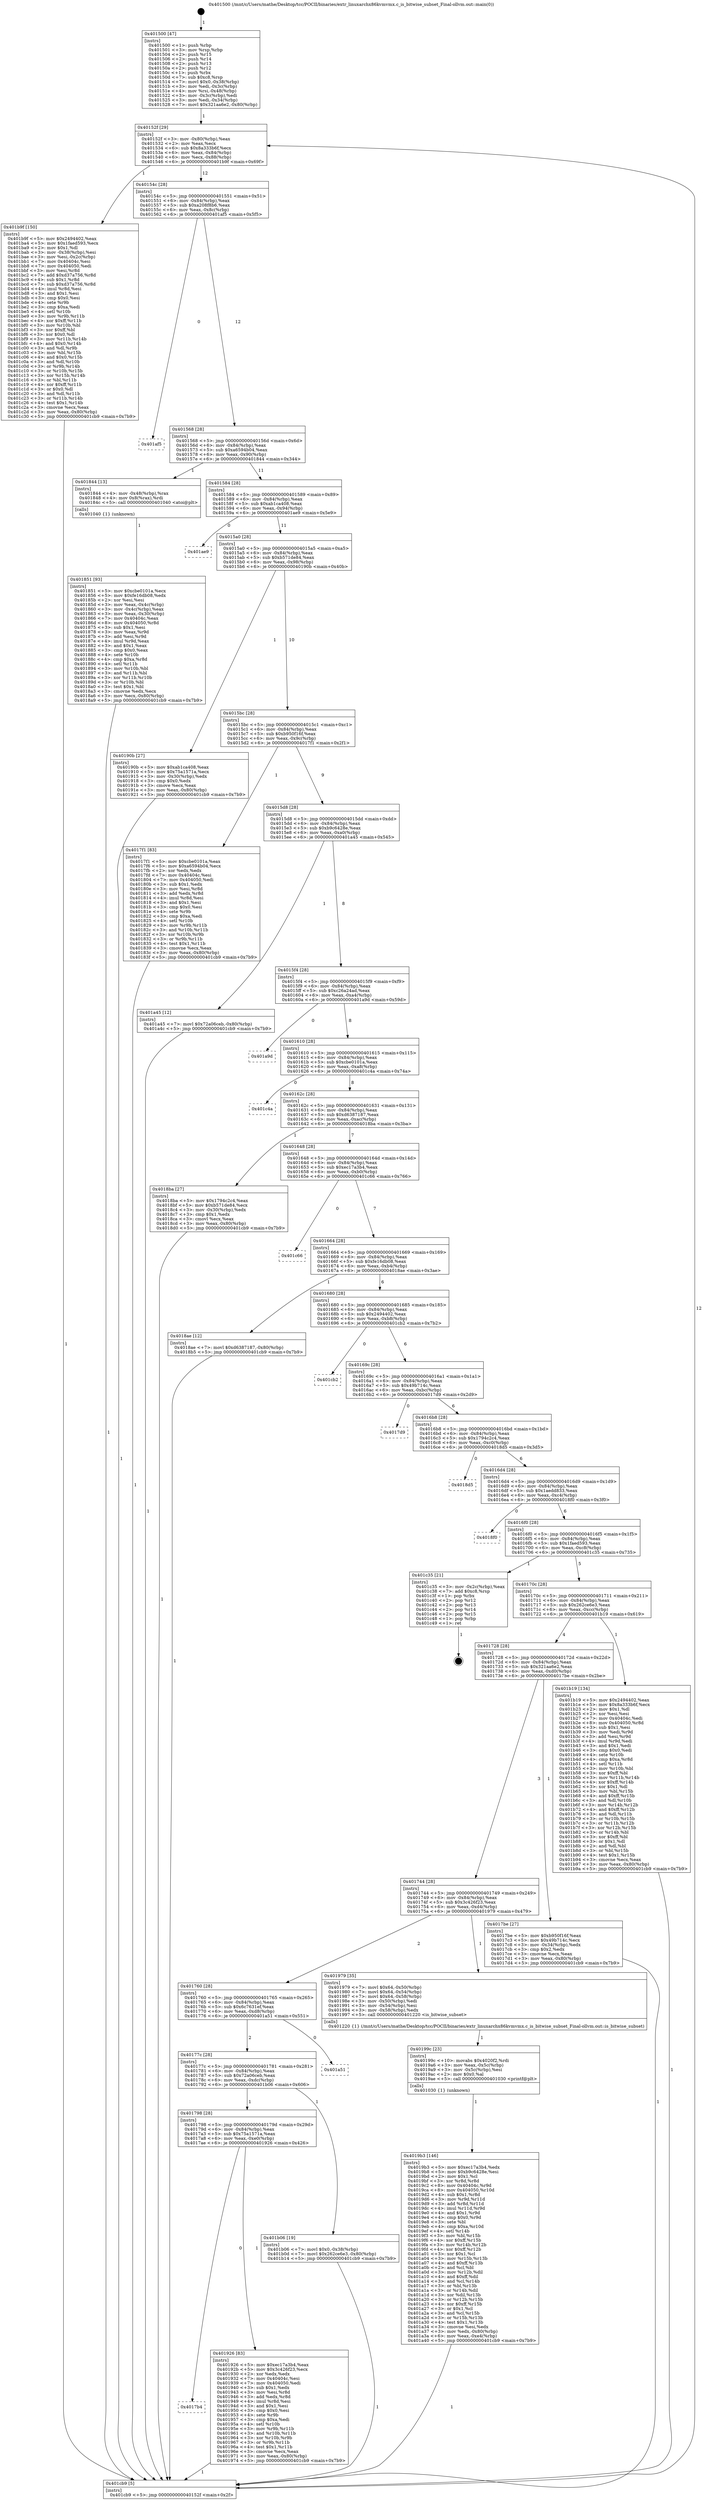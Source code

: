 digraph "0x401500" {
  label = "0x401500 (/mnt/c/Users/mathe/Desktop/tcc/POCII/binaries/extr_linuxarchx86kvmvmx.c_is_bitwise_subset_Final-ollvm.out::main(0))"
  labelloc = "t"
  node[shape=record]

  Entry [label="",width=0.3,height=0.3,shape=circle,fillcolor=black,style=filled]
  "0x40152f" [label="{
     0x40152f [29]\l
     | [instrs]\l
     &nbsp;&nbsp;0x40152f \<+3\>: mov -0x80(%rbp),%eax\l
     &nbsp;&nbsp;0x401532 \<+2\>: mov %eax,%ecx\l
     &nbsp;&nbsp;0x401534 \<+6\>: sub $0x8a333b6f,%ecx\l
     &nbsp;&nbsp;0x40153a \<+6\>: mov %eax,-0x84(%rbp)\l
     &nbsp;&nbsp;0x401540 \<+6\>: mov %ecx,-0x88(%rbp)\l
     &nbsp;&nbsp;0x401546 \<+6\>: je 0000000000401b9f \<main+0x69f\>\l
  }"]
  "0x401b9f" [label="{
     0x401b9f [150]\l
     | [instrs]\l
     &nbsp;&nbsp;0x401b9f \<+5\>: mov $0x2494402,%eax\l
     &nbsp;&nbsp;0x401ba4 \<+5\>: mov $0x1faed593,%ecx\l
     &nbsp;&nbsp;0x401ba9 \<+2\>: mov $0x1,%dl\l
     &nbsp;&nbsp;0x401bab \<+3\>: mov -0x38(%rbp),%esi\l
     &nbsp;&nbsp;0x401bae \<+3\>: mov %esi,-0x2c(%rbp)\l
     &nbsp;&nbsp;0x401bb1 \<+7\>: mov 0x40404c,%esi\l
     &nbsp;&nbsp;0x401bb8 \<+7\>: mov 0x404050,%edi\l
     &nbsp;&nbsp;0x401bbf \<+3\>: mov %esi,%r8d\l
     &nbsp;&nbsp;0x401bc2 \<+7\>: add $0xd37a756,%r8d\l
     &nbsp;&nbsp;0x401bc9 \<+4\>: sub $0x1,%r8d\l
     &nbsp;&nbsp;0x401bcd \<+7\>: sub $0xd37a756,%r8d\l
     &nbsp;&nbsp;0x401bd4 \<+4\>: imul %r8d,%esi\l
     &nbsp;&nbsp;0x401bd8 \<+3\>: and $0x1,%esi\l
     &nbsp;&nbsp;0x401bdb \<+3\>: cmp $0x0,%esi\l
     &nbsp;&nbsp;0x401bde \<+4\>: sete %r9b\l
     &nbsp;&nbsp;0x401be2 \<+3\>: cmp $0xa,%edi\l
     &nbsp;&nbsp;0x401be5 \<+4\>: setl %r10b\l
     &nbsp;&nbsp;0x401be9 \<+3\>: mov %r9b,%r11b\l
     &nbsp;&nbsp;0x401bec \<+4\>: xor $0xff,%r11b\l
     &nbsp;&nbsp;0x401bf0 \<+3\>: mov %r10b,%bl\l
     &nbsp;&nbsp;0x401bf3 \<+3\>: xor $0xff,%bl\l
     &nbsp;&nbsp;0x401bf6 \<+3\>: xor $0x0,%dl\l
     &nbsp;&nbsp;0x401bf9 \<+3\>: mov %r11b,%r14b\l
     &nbsp;&nbsp;0x401bfc \<+4\>: and $0x0,%r14b\l
     &nbsp;&nbsp;0x401c00 \<+3\>: and %dl,%r9b\l
     &nbsp;&nbsp;0x401c03 \<+3\>: mov %bl,%r15b\l
     &nbsp;&nbsp;0x401c06 \<+4\>: and $0x0,%r15b\l
     &nbsp;&nbsp;0x401c0a \<+3\>: and %dl,%r10b\l
     &nbsp;&nbsp;0x401c0d \<+3\>: or %r9b,%r14b\l
     &nbsp;&nbsp;0x401c10 \<+3\>: or %r10b,%r15b\l
     &nbsp;&nbsp;0x401c13 \<+3\>: xor %r15b,%r14b\l
     &nbsp;&nbsp;0x401c16 \<+3\>: or %bl,%r11b\l
     &nbsp;&nbsp;0x401c19 \<+4\>: xor $0xff,%r11b\l
     &nbsp;&nbsp;0x401c1d \<+3\>: or $0x0,%dl\l
     &nbsp;&nbsp;0x401c20 \<+3\>: and %dl,%r11b\l
     &nbsp;&nbsp;0x401c23 \<+3\>: or %r11b,%r14b\l
     &nbsp;&nbsp;0x401c26 \<+4\>: test $0x1,%r14b\l
     &nbsp;&nbsp;0x401c2a \<+3\>: cmovne %ecx,%eax\l
     &nbsp;&nbsp;0x401c2d \<+3\>: mov %eax,-0x80(%rbp)\l
     &nbsp;&nbsp;0x401c30 \<+5\>: jmp 0000000000401cb9 \<main+0x7b9\>\l
  }"]
  "0x40154c" [label="{
     0x40154c [28]\l
     | [instrs]\l
     &nbsp;&nbsp;0x40154c \<+5\>: jmp 0000000000401551 \<main+0x51\>\l
     &nbsp;&nbsp;0x401551 \<+6\>: mov -0x84(%rbp),%eax\l
     &nbsp;&nbsp;0x401557 \<+5\>: sub $0xa208f8b6,%eax\l
     &nbsp;&nbsp;0x40155c \<+6\>: mov %eax,-0x8c(%rbp)\l
     &nbsp;&nbsp;0x401562 \<+6\>: je 0000000000401af5 \<main+0x5f5\>\l
  }"]
  Exit [label="",width=0.3,height=0.3,shape=circle,fillcolor=black,style=filled,peripheries=2]
  "0x401af5" [label="{
     0x401af5\l
  }", style=dashed]
  "0x401568" [label="{
     0x401568 [28]\l
     | [instrs]\l
     &nbsp;&nbsp;0x401568 \<+5\>: jmp 000000000040156d \<main+0x6d\>\l
     &nbsp;&nbsp;0x40156d \<+6\>: mov -0x84(%rbp),%eax\l
     &nbsp;&nbsp;0x401573 \<+5\>: sub $0xa6594b04,%eax\l
     &nbsp;&nbsp;0x401578 \<+6\>: mov %eax,-0x90(%rbp)\l
     &nbsp;&nbsp;0x40157e \<+6\>: je 0000000000401844 \<main+0x344\>\l
  }"]
  "0x4019b3" [label="{
     0x4019b3 [146]\l
     | [instrs]\l
     &nbsp;&nbsp;0x4019b3 \<+5\>: mov $0xec17a3b4,%edx\l
     &nbsp;&nbsp;0x4019b8 \<+5\>: mov $0xb9c6428e,%esi\l
     &nbsp;&nbsp;0x4019bd \<+2\>: mov $0x1,%cl\l
     &nbsp;&nbsp;0x4019bf \<+3\>: xor %r8d,%r8d\l
     &nbsp;&nbsp;0x4019c2 \<+8\>: mov 0x40404c,%r9d\l
     &nbsp;&nbsp;0x4019ca \<+8\>: mov 0x404050,%r10d\l
     &nbsp;&nbsp;0x4019d2 \<+4\>: sub $0x1,%r8d\l
     &nbsp;&nbsp;0x4019d6 \<+3\>: mov %r9d,%r11d\l
     &nbsp;&nbsp;0x4019d9 \<+3\>: add %r8d,%r11d\l
     &nbsp;&nbsp;0x4019dc \<+4\>: imul %r11d,%r9d\l
     &nbsp;&nbsp;0x4019e0 \<+4\>: and $0x1,%r9d\l
     &nbsp;&nbsp;0x4019e4 \<+4\>: cmp $0x0,%r9d\l
     &nbsp;&nbsp;0x4019e8 \<+3\>: sete %bl\l
     &nbsp;&nbsp;0x4019eb \<+4\>: cmp $0xa,%r10d\l
     &nbsp;&nbsp;0x4019ef \<+4\>: setl %r14b\l
     &nbsp;&nbsp;0x4019f3 \<+3\>: mov %bl,%r15b\l
     &nbsp;&nbsp;0x4019f6 \<+4\>: xor $0xff,%r15b\l
     &nbsp;&nbsp;0x4019fa \<+3\>: mov %r14b,%r12b\l
     &nbsp;&nbsp;0x4019fd \<+4\>: xor $0xff,%r12b\l
     &nbsp;&nbsp;0x401a01 \<+3\>: xor $0x1,%cl\l
     &nbsp;&nbsp;0x401a04 \<+3\>: mov %r15b,%r13b\l
     &nbsp;&nbsp;0x401a07 \<+4\>: and $0xff,%r13b\l
     &nbsp;&nbsp;0x401a0b \<+2\>: and %cl,%bl\l
     &nbsp;&nbsp;0x401a0d \<+3\>: mov %r12b,%dil\l
     &nbsp;&nbsp;0x401a10 \<+4\>: and $0xff,%dil\l
     &nbsp;&nbsp;0x401a14 \<+3\>: and %cl,%r14b\l
     &nbsp;&nbsp;0x401a17 \<+3\>: or %bl,%r13b\l
     &nbsp;&nbsp;0x401a1a \<+3\>: or %r14b,%dil\l
     &nbsp;&nbsp;0x401a1d \<+3\>: xor %dil,%r13b\l
     &nbsp;&nbsp;0x401a20 \<+3\>: or %r12b,%r15b\l
     &nbsp;&nbsp;0x401a23 \<+4\>: xor $0xff,%r15b\l
     &nbsp;&nbsp;0x401a27 \<+3\>: or $0x1,%cl\l
     &nbsp;&nbsp;0x401a2a \<+3\>: and %cl,%r15b\l
     &nbsp;&nbsp;0x401a2d \<+3\>: or %r15b,%r13b\l
     &nbsp;&nbsp;0x401a30 \<+4\>: test $0x1,%r13b\l
     &nbsp;&nbsp;0x401a34 \<+3\>: cmovne %esi,%edx\l
     &nbsp;&nbsp;0x401a37 \<+3\>: mov %edx,-0x80(%rbp)\l
     &nbsp;&nbsp;0x401a3a \<+6\>: mov %eax,-0xe4(%rbp)\l
     &nbsp;&nbsp;0x401a40 \<+5\>: jmp 0000000000401cb9 \<main+0x7b9\>\l
  }"]
  "0x401844" [label="{
     0x401844 [13]\l
     | [instrs]\l
     &nbsp;&nbsp;0x401844 \<+4\>: mov -0x48(%rbp),%rax\l
     &nbsp;&nbsp;0x401848 \<+4\>: mov 0x8(%rax),%rdi\l
     &nbsp;&nbsp;0x40184c \<+5\>: call 0000000000401040 \<atoi@plt\>\l
     | [calls]\l
     &nbsp;&nbsp;0x401040 \{1\} (unknown)\l
  }"]
  "0x401584" [label="{
     0x401584 [28]\l
     | [instrs]\l
     &nbsp;&nbsp;0x401584 \<+5\>: jmp 0000000000401589 \<main+0x89\>\l
     &nbsp;&nbsp;0x401589 \<+6\>: mov -0x84(%rbp),%eax\l
     &nbsp;&nbsp;0x40158f \<+5\>: sub $0xab1ca408,%eax\l
     &nbsp;&nbsp;0x401594 \<+6\>: mov %eax,-0x94(%rbp)\l
     &nbsp;&nbsp;0x40159a \<+6\>: je 0000000000401ae9 \<main+0x5e9\>\l
  }"]
  "0x40199c" [label="{
     0x40199c [23]\l
     | [instrs]\l
     &nbsp;&nbsp;0x40199c \<+10\>: movabs $0x4020f2,%rdi\l
     &nbsp;&nbsp;0x4019a6 \<+3\>: mov %eax,-0x5c(%rbp)\l
     &nbsp;&nbsp;0x4019a9 \<+3\>: mov -0x5c(%rbp),%esi\l
     &nbsp;&nbsp;0x4019ac \<+2\>: mov $0x0,%al\l
     &nbsp;&nbsp;0x4019ae \<+5\>: call 0000000000401030 \<printf@plt\>\l
     | [calls]\l
     &nbsp;&nbsp;0x401030 \{1\} (unknown)\l
  }"]
  "0x401ae9" [label="{
     0x401ae9\l
  }", style=dashed]
  "0x4015a0" [label="{
     0x4015a0 [28]\l
     | [instrs]\l
     &nbsp;&nbsp;0x4015a0 \<+5\>: jmp 00000000004015a5 \<main+0xa5\>\l
     &nbsp;&nbsp;0x4015a5 \<+6\>: mov -0x84(%rbp),%eax\l
     &nbsp;&nbsp;0x4015ab \<+5\>: sub $0xb571de84,%eax\l
     &nbsp;&nbsp;0x4015b0 \<+6\>: mov %eax,-0x98(%rbp)\l
     &nbsp;&nbsp;0x4015b6 \<+6\>: je 000000000040190b \<main+0x40b\>\l
  }"]
  "0x4017b4" [label="{
     0x4017b4\l
  }", style=dashed]
  "0x40190b" [label="{
     0x40190b [27]\l
     | [instrs]\l
     &nbsp;&nbsp;0x40190b \<+5\>: mov $0xab1ca408,%eax\l
     &nbsp;&nbsp;0x401910 \<+5\>: mov $0x75a1571a,%ecx\l
     &nbsp;&nbsp;0x401915 \<+3\>: mov -0x30(%rbp),%edx\l
     &nbsp;&nbsp;0x401918 \<+3\>: cmp $0x0,%edx\l
     &nbsp;&nbsp;0x40191b \<+3\>: cmove %ecx,%eax\l
     &nbsp;&nbsp;0x40191e \<+3\>: mov %eax,-0x80(%rbp)\l
     &nbsp;&nbsp;0x401921 \<+5\>: jmp 0000000000401cb9 \<main+0x7b9\>\l
  }"]
  "0x4015bc" [label="{
     0x4015bc [28]\l
     | [instrs]\l
     &nbsp;&nbsp;0x4015bc \<+5\>: jmp 00000000004015c1 \<main+0xc1\>\l
     &nbsp;&nbsp;0x4015c1 \<+6\>: mov -0x84(%rbp),%eax\l
     &nbsp;&nbsp;0x4015c7 \<+5\>: sub $0xb950f16f,%eax\l
     &nbsp;&nbsp;0x4015cc \<+6\>: mov %eax,-0x9c(%rbp)\l
     &nbsp;&nbsp;0x4015d2 \<+6\>: je 00000000004017f1 \<main+0x2f1\>\l
  }"]
  "0x401926" [label="{
     0x401926 [83]\l
     | [instrs]\l
     &nbsp;&nbsp;0x401926 \<+5\>: mov $0xec17a3b4,%eax\l
     &nbsp;&nbsp;0x40192b \<+5\>: mov $0x3c426f23,%ecx\l
     &nbsp;&nbsp;0x401930 \<+2\>: xor %edx,%edx\l
     &nbsp;&nbsp;0x401932 \<+7\>: mov 0x40404c,%esi\l
     &nbsp;&nbsp;0x401939 \<+7\>: mov 0x404050,%edi\l
     &nbsp;&nbsp;0x401940 \<+3\>: sub $0x1,%edx\l
     &nbsp;&nbsp;0x401943 \<+3\>: mov %esi,%r8d\l
     &nbsp;&nbsp;0x401946 \<+3\>: add %edx,%r8d\l
     &nbsp;&nbsp;0x401949 \<+4\>: imul %r8d,%esi\l
     &nbsp;&nbsp;0x40194d \<+3\>: and $0x1,%esi\l
     &nbsp;&nbsp;0x401950 \<+3\>: cmp $0x0,%esi\l
     &nbsp;&nbsp;0x401953 \<+4\>: sete %r9b\l
     &nbsp;&nbsp;0x401957 \<+3\>: cmp $0xa,%edi\l
     &nbsp;&nbsp;0x40195a \<+4\>: setl %r10b\l
     &nbsp;&nbsp;0x40195e \<+3\>: mov %r9b,%r11b\l
     &nbsp;&nbsp;0x401961 \<+3\>: and %r10b,%r11b\l
     &nbsp;&nbsp;0x401964 \<+3\>: xor %r10b,%r9b\l
     &nbsp;&nbsp;0x401967 \<+3\>: or %r9b,%r11b\l
     &nbsp;&nbsp;0x40196a \<+4\>: test $0x1,%r11b\l
     &nbsp;&nbsp;0x40196e \<+3\>: cmovne %ecx,%eax\l
     &nbsp;&nbsp;0x401971 \<+3\>: mov %eax,-0x80(%rbp)\l
     &nbsp;&nbsp;0x401974 \<+5\>: jmp 0000000000401cb9 \<main+0x7b9\>\l
  }"]
  "0x4017f1" [label="{
     0x4017f1 [83]\l
     | [instrs]\l
     &nbsp;&nbsp;0x4017f1 \<+5\>: mov $0xcbe0101a,%eax\l
     &nbsp;&nbsp;0x4017f6 \<+5\>: mov $0xa6594b04,%ecx\l
     &nbsp;&nbsp;0x4017fb \<+2\>: xor %edx,%edx\l
     &nbsp;&nbsp;0x4017fd \<+7\>: mov 0x40404c,%esi\l
     &nbsp;&nbsp;0x401804 \<+7\>: mov 0x404050,%edi\l
     &nbsp;&nbsp;0x40180b \<+3\>: sub $0x1,%edx\l
     &nbsp;&nbsp;0x40180e \<+3\>: mov %esi,%r8d\l
     &nbsp;&nbsp;0x401811 \<+3\>: add %edx,%r8d\l
     &nbsp;&nbsp;0x401814 \<+4\>: imul %r8d,%esi\l
     &nbsp;&nbsp;0x401818 \<+3\>: and $0x1,%esi\l
     &nbsp;&nbsp;0x40181b \<+3\>: cmp $0x0,%esi\l
     &nbsp;&nbsp;0x40181e \<+4\>: sete %r9b\l
     &nbsp;&nbsp;0x401822 \<+3\>: cmp $0xa,%edi\l
     &nbsp;&nbsp;0x401825 \<+4\>: setl %r10b\l
     &nbsp;&nbsp;0x401829 \<+3\>: mov %r9b,%r11b\l
     &nbsp;&nbsp;0x40182c \<+3\>: and %r10b,%r11b\l
     &nbsp;&nbsp;0x40182f \<+3\>: xor %r10b,%r9b\l
     &nbsp;&nbsp;0x401832 \<+3\>: or %r9b,%r11b\l
     &nbsp;&nbsp;0x401835 \<+4\>: test $0x1,%r11b\l
     &nbsp;&nbsp;0x401839 \<+3\>: cmovne %ecx,%eax\l
     &nbsp;&nbsp;0x40183c \<+3\>: mov %eax,-0x80(%rbp)\l
     &nbsp;&nbsp;0x40183f \<+5\>: jmp 0000000000401cb9 \<main+0x7b9\>\l
  }"]
  "0x4015d8" [label="{
     0x4015d8 [28]\l
     | [instrs]\l
     &nbsp;&nbsp;0x4015d8 \<+5\>: jmp 00000000004015dd \<main+0xdd\>\l
     &nbsp;&nbsp;0x4015dd \<+6\>: mov -0x84(%rbp),%eax\l
     &nbsp;&nbsp;0x4015e3 \<+5\>: sub $0xb9c6428e,%eax\l
     &nbsp;&nbsp;0x4015e8 \<+6\>: mov %eax,-0xa0(%rbp)\l
     &nbsp;&nbsp;0x4015ee \<+6\>: je 0000000000401a45 \<main+0x545\>\l
  }"]
  "0x401798" [label="{
     0x401798 [28]\l
     | [instrs]\l
     &nbsp;&nbsp;0x401798 \<+5\>: jmp 000000000040179d \<main+0x29d\>\l
     &nbsp;&nbsp;0x40179d \<+6\>: mov -0x84(%rbp),%eax\l
     &nbsp;&nbsp;0x4017a3 \<+5\>: sub $0x75a1571a,%eax\l
     &nbsp;&nbsp;0x4017a8 \<+6\>: mov %eax,-0xe0(%rbp)\l
     &nbsp;&nbsp;0x4017ae \<+6\>: je 0000000000401926 \<main+0x426\>\l
  }"]
  "0x401a45" [label="{
     0x401a45 [12]\l
     | [instrs]\l
     &nbsp;&nbsp;0x401a45 \<+7\>: movl $0x72a06ceb,-0x80(%rbp)\l
     &nbsp;&nbsp;0x401a4c \<+5\>: jmp 0000000000401cb9 \<main+0x7b9\>\l
  }"]
  "0x4015f4" [label="{
     0x4015f4 [28]\l
     | [instrs]\l
     &nbsp;&nbsp;0x4015f4 \<+5\>: jmp 00000000004015f9 \<main+0xf9\>\l
     &nbsp;&nbsp;0x4015f9 \<+6\>: mov -0x84(%rbp),%eax\l
     &nbsp;&nbsp;0x4015ff \<+5\>: sub $0xc26a24ad,%eax\l
     &nbsp;&nbsp;0x401604 \<+6\>: mov %eax,-0xa4(%rbp)\l
     &nbsp;&nbsp;0x40160a \<+6\>: je 0000000000401a9d \<main+0x59d\>\l
  }"]
  "0x401b06" [label="{
     0x401b06 [19]\l
     | [instrs]\l
     &nbsp;&nbsp;0x401b06 \<+7\>: movl $0x0,-0x38(%rbp)\l
     &nbsp;&nbsp;0x401b0d \<+7\>: movl $0x262ce6e3,-0x80(%rbp)\l
     &nbsp;&nbsp;0x401b14 \<+5\>: jmp 0000000000401cb9 \<main+0x7b9\>\l
  }"]
  "0x401a9d" [label="{
     0x401a9d\l
  }", style=dashed]
  "0x401610" [label="{
     0x401610 [28]\l
     | [instrs]\l
     &nbsp;&nbsp;0x401610 \<+5\>: jmp 0000000000401615 \<main+0x115\>\l
     &nbsp;&nbsp;0x401615 \<+6\>: mov -0x84(%rbp),%eax\l
     &nbsp;&nbsp;0x40161b \<+5\>: sub $0xcbe0101a,%eax\l
     &nbsp;&nbsp;0x401620 \<+6\>: mov %eax,-0xa8(%rbp)\l
     &nbsp;&nbsp;0x401626 \<+6\>: je 0000000000401c4a \<main+0x74a\>\l
  }"]
  "0x40177c" [label="{
     0x40177c [28]\l
     | [instrs]\l
     &nbsp;&nbsp;0x40177c \<+5\>: jmp 0000000000401781 \<main+0x281\>\l
     &nbsp;&nbsp;0x401781 \<+6\>: mov -0x84(%rbp),%eax\l
     &nbsp;&nbsp;0x401787 \<+5\>: sub $0x72a06ceb,%eax\l
     &nbsp;&nbsp;0x40178c \<+6\>: mov %eax,-0xdc(%rbp)\l
     &nbsp;&nbsp;0x401792 \<+6\>: je 0000000000401b06 \<main+0x606\>\l
  }"]
  "0x401c4a" [label="{
     0x401c4a\l
  }", style=dashed]
  "0x40162c" [label="{
     0x40162c [28]\l
     | [instrs]\l
     &nbsp;&nbsp;0x40162c \<+5\>: jmp 0000000000401631 \<main+0x131\>\l
     &nbsp;&nbsp;0x401631 \<+6\>: mov -0x84(%rbp),%eax\l
     &nbsp;&nbsp;0x401637 \<+5\>: sub $0xd6387187,%eax\l
     &nbsp;&nbsp;0x40163c \<+6\>: mov %eax,-0xac(%rbp)\l
     &nbsp;&nbsp;0x401642 \<+6\>: je 00000000004018ba \<main+0x3ba\>\l
  }"]
  "0x401a51" [label="{
     0x401a51\l
  }", style=dashed]
  "0x4018ba" [label="{
     0x4018ba [27]\l
     | [instrs]\l
     &nbsp;&nbsp;0x4018ba \<+5\>: mov $0x1794c2c4,%eax\l
     &nbsp;&nbsp;0x4018bf \<+5\>: mov $0xb571de84,%ecx\l
     &nbsp;&nbsp;0x4018c4 \<+3\>: mov -0x30(%rbp),%edx\l
     &nbsp;&nbsp;0x4018c7 \<+3\>: cmp $0x1,%edx\l
     &nbsp;&nbsp;0x4018ca \<+3\>: cmovl %ecx,%eax\l
     &nbsp;&nbsp;0x4018cd \<+3\>: mov %eax,-0x80(%rbp)\l
     &nbsp;&nbsp;0x4018d0 \<+5\>: jmp 0000000000401cb9 \<main+0x7b9\>\l
  }"]
  "0x401648" [label="{
     0x401648 [28]\l
     | [instrs]\l
     &nbsp;&nbsp;0x401648 \<+5\>: jmp 000000000040164d \<main+0x14d\>\l
     &nbsp;&nbsp;0x40164d \<+6\>: mov -0x84(%rbp),%eax\l
     &nbsp;&nbsp;0x401653 \<+5\>: sub $0xec17a3b4,%eax\l
     &nbsp;&nbsp;0x401658 \<+6\>: mov %eax,-0xb0(%rbp)\l
     &nbsp;&nbsp;0x40165e \<+6\>: je 0000000000401c66 \<main+0x766\>\l
  }"]
  "0x401760" [label="{
     0x401760 [28]\l
     | [instrs]\l
     &nbsp;&nbsp;0x401760 \<+5\>: jmp 0000000000401765 \<main+0x265\>\l
     &nbsp;&nbsp;0x401765 \<+6\>: mov -0x84(%rbp),%eax\l
     &nbsp;&nbsp;0x40176b \<+5\>: sub $0x6c7631ef,%eax\l
     &nbsp;&nbsp;0x401770 \<+6\>: mov %eax,-0xd8(%rbp)\l
     &nbsp;&nbsp;0x401776 \<+6\>: je 0000000000401a51 \<main+0x551\>\l
  }"]
  "0x401c66" [label="{
     0x401c66\l
  }", style=dashed]
  "0x401664" [label="{
     0x401664 [28]\l
     | [instrs]\l
     &nbsp;&nbsp;0x401664 \<+5\>: jmp 0000000000401669 \<main+0x169\>\l
     &nbsp;&nbsp;0x401669 \<+6\>: mov -0x84(%rbp),%eax\l
     &nbsp;&nbsp;0x40166f \<+5\>: sub $0xfe16db08,%eax\l
     &nbsp;&nbsp;0x401674 \<+6\>: mov %eax,-0xb4(%rbp)\l
     &nbsp;&nbsp;0x40167a \<+6\>: je 00000000004018ae \<main+0x3ae\>\l
  }"]
  "0x401979" [label="{
     0x401979 [35]\l
     | [instrs]\l
     &nbsp;&nbsp;0x401979 \<+7\>: movl $0x64,-0x50(%rbp)\l
     &nbsp;&nbsp;0x401980 \<+7\>: movl $0x64,-0x54(%rbp)\l
     &nbsp;&nbsp;0x401987 \<+7\>: movl $0x64,-0x58(%rbp)\l
     &nbsp;&nbsp;0x40198e \<+3\>: mov -0x50(%rbp),%edi\l
     &nbsp;&nbsp;0x401991 \<+3\>: mov -0x54(%rbp),%esi\l
     &nbsp;&nbsp;0x401994 \<+3\>: mov -0x58(%rbp),%edx\l
     &nbsp;&nbsp;0x401997 \<+5\>: call 0000000000401220 \<is_bitwise_subset\>\l
     | [calls]\l
     &nbsp;&nbsp;0x401220 \{1\} (/mnt/c/Users/mathe/Desktop/tcc/POCII/binaries/extr_linuxarchx86kvmvmx.c_is_bitwise_subset_Final-ollvm.out::is_bitwise_subset)\l
  }"]
  "0x4018ae" [label="{
     0x4018ae [12]\l
     | [instrs]\l
     &nbsp;&nbsp;0x4018ae \<+7\>: movl $0xd6387187,-0x80(%rbp)\l
     &nbsp;&nbsp;0x4018b5 \<+5\>: jmp 0000000000401cb9 \<main+0x7b9\>\l
  }"]
  "0x401680" [label="{
     0x401680 [28]\l
     | [instrs]\l
     &nbsp;&nbsp;0x401680 \<+5\>: jmp 0000000000401685 \<main+0x185\>\l
     &nbsp;&nbsp;0x401685 \<+6\>: mov -0x84(%rbp),%eax\l
     &nbsp;&nbsp;0x40168b \<+5\>: sub $0x2494402,%eax\l
     &nbsp;&nbsp;0x401690 \<+6\>: mov %eax,-0xb8(%rbp)\l
     &nbsp;&nbsp;0x401696 \<+6\>: je 0000000000401cb2 \<main+0x7b2\>\l
  }"]
  "0x401851" [label="{
     0x401851 [93]\l
     | [instrs]\l
     &nbsp;&nbsp;0x401851 \<+5\>: mov $0xcbe0101a,%ecx\l
     &nbsp;&nbsp;0x401856 \<+5\>: mov $0xfe16db08,%edx\l
     &nbsp;&nbsp;0x40185b \<+2\>: xor %esi,%esi\l
     &nbsp;&nbsp;0x40185d \<+3\>: mov %eax,-0x4c(%rbp)\l
     &nbsp;&nbsp;0x401860 \<+3\>: mov -0x4c(%rbp),%eax\l
     &nbsp;&nbsp;0x401863 \<+3\>: mov %eax,-0x30(%rbp)\l
     &nbsp;&nbsp;0x401866 \<+7\>: mov 0x40404c,%eax\l
     &nbsp;&nbsp;0x40186d \<+8\>: mov 0x404050,%r8d\l
     &nbsp;&nbsp;0x401875 \<+3\>: sub $0x1,%esi\l
     &nbsp;&nbsp;0x401878 \<+3\>: mov %eax,%r9d\l
     &nbsp;&nbsp;0x40187b \<+3\>: add %esi,%r9d\l
     &nbsp;&nbsp;0x40187e \<+4\>: imul %r9d,%eax\l
     &nbsp;&nbsp;0x401882 \<+3\>: and $0x1,%eax\l
     &nbsp;&nbsp;0x401885 \<+3\>: cmp $0x0,%eax\l
     &nbsp;&nbsp;0x401888 \<+4\>: sete %r10b\l
     &nbsp;&nbsp;0x40188c \<+4\>: cmp $0xa,%r8d\l
     &nbsp;&nbsp;0x401890 \<+4\>: setl %r11b\l
     &nbsp;&nbsp;0x401894 \<+3\>: mov %r10b,%bl\l
     &nbsp;&nbsp;0x401897 \<+3\>: and %r11b,%bl\l
     &nbsp;&nbsp;0x40189a \<+3\>: xor %r11b,%r10b\l
     &nbsp;&nbsp;0x40189d \<+3\>: or %r10b,%bl\l
     &nbsp;&nbsp;0x4018a0 \<+3\>: test $0x1,%bl\l
     &nbsp;&nbsp;0x4018a3 \<+3\>: cmovne %edx,%ecx\l
     &nbsp;&nbsp;0x4018a6 \<+3\>: mov %ecx,-0x80(%rbp)\l
     &nbsp;&nbsp;0x4018a9 \<+5\>: jmp 0000000000401cb9 \<main+0x7b9\>\l
  }"]
  "0x401cb2" [label="{
     0x401cb2\l
  }", style=dashed]
  "0x40169c" [label="{
     0x40169c [28]\l
     | [instrs]\l
     &nbsp;&nbsp;0x40169c \<+5\>: jmp 00000000004016a1 \<main+0x1a1\>\l
     &nbsp;&nbsp;0x4016a1 \<+6\>: mov -0x84(%rbp),%eax\l
     &nbsp;&nbsp;0x4016a7 \<+5\>: sub $0x49b714c,%eax\l
     &nbsp;&nbsp;0x4016ac \<+6\>: mov %eax,-0xbc(%rbp)\l
     &nbsp;&nbsp;0x4016b2 \<+6\>: je 00000000004017d9 \<main+0x2d9\>\l
  }"]
  "0x401500" [label="{
     0x401500 [47]\l
     | [instrs]\l
     &nbsp;&nbsp;0x401500 \<+1\>: push %rbp\l
     &nbsp;&nbsp;0x401501 \<+3\>: mov %rsp,%rbp\l
     &nbsp;&nbsp;0x401504 \<+2\>: push %r15\l
     &nbsp;&nbsp;0x401506 \<+2\>: push %r14\l
     &nbsp;&nbsp;0x401508 \<+2\>: push %r13\l
     &nbsp;&nbsp;0x40150a \<+2\>: push %r12\l
     &nbsp;&nbsp;0x40150c \<+1\>: push %rbx\l
     &nbsp;&nbsp;0x40150d \<+7\>: sub $0xc8,%rsp\l
     &nbsp;&nbsp;0x401514 \<+7\>: movl $0x0,-0x38(%rbp)\l
     &nbsp;&nbsp;0x40151b \<+3\>: mov %edi,-0x3c(%rbp)\l
     &nbsp;&nbsp;0x40151e \<+4\>: mov %rsi,-0x48(%rbp)\l
     &nbsp;&nbsp;0x401522 \<+3\>: mov -0x3c(%rbp),%edi\l
     &nbsp;&nbsp;0x401525 \<+3\>: mov %edi,-0x34(%rbp)\l
     &nbsp;&nbsp;0x401528 \<+7\>: movl $0x321aa6e2,-0x80(%rbp)\l
  }"]
  "0x4017d9" [label="{
     0x4017d9\l
  }", style=dashed]
  "0x4016b8" [label="{
     0x4016b8 [28]\l
     | [instrs]\l
     &nbsp;&nbsp;0x4016b8 \<+5\>: jmp 00000000004016bd \<main+0x1bd\>\l
     &nbsp;&nbsp;0x4016bd \<+6\>: mov -0x84(%rbp),%eax\l
     &nbsp;&nbsp;0x4016c3 \<+5\>: sub $0x1794c2c4,%eax\l
     &nbsp;&nbsp;0x4016c8 \<+6\>: mov %eax,-0xc0(%rbp)\l
     &nbsp;&nbsp;0x4016ce \<+6\>: je 00000000004018d5 \<main+0x3d5\>\l
  }"]
  "0x401cb9" [label="{
     0x401cb9 [5]\l
     | [instrs]\l
     &nbsp;&nbsp;0x401cb9 \<+5\>: jmp 000000000040152f \<main+0x2f\>\l
  }"]
  "0x4018d5" [label="{
     0x4018d5\l
  }", style=dashed]
  "0x4016d4" [label="{
     0x4016d4 [28]\l
     | [instrs]\l
     &nbsp;&nbsp;0x4016d4 \<+5\>: jmp 00000000004016d9 \<main+0x1d9\>\l
     &nbsp;&nbsp;0x4016d9 \<+6\>: mov -0x84(%rbp),%eax\l
     &nbsp;&nbsp;0x4016df \<+5\>: sub $0x1aedd833,%eax\l
     &nbsp;&nbsp;0x4016e4 \<+6\>: mov %eax,-0xc4(%rbp)\l
     &nbsp;&nbsp;0x4016ea \<+6\>: je 00000000004018f0 \<main+0x3f0\>\l
  }"]
  "0x401744" [label="{
     0x401744 [28]\l
     | [instrs]\l
     &nbsp;&nbsp;0x401744 \<+5\>: jmp 0000000000401749 \<main+0x249\>\l
     &nbsp;&nbsp;0x401749 \<+6\>: mov -0x84(%rbp),%eax\l
     &nbsp;&nbsp;0x40174f \<+5\>: sub $0x3c426f23,%eax\l
     &nbsp;&nbsp;0x401754 \<+6\>: mov %eax,-0xd4(%rbp)\l
     &nbsp;&nbsp;0x40175a \<+6\>: je 0000000000401979 \<main+0x479\>\l
  }"]
  "0x4018f0" [label="{
     0x4018f0\l
  }", style=dashed]
  "0x4016f0" [label="{
     0x4016f0 [28]\l
     | [instrs]\l
     &nbsp;&nbsp;0x4016f0 \<+5\>: jmp 00000000004016f5 \<main+0x1f5\>\l
     &nbsp;&nbsp;0x4016f5 \<+6\>: mov -0x84(%rbp),%eax\l
     &nbsp;&nbsp;0x4016fb \<+5\>: sub $0x1faed593,%eax\l
     &nbsp;&nbsp;0x401700 \<+6\>: mov %eax,-0xc8(%rbp)\l
     &nbsp;&nbsp;0x401706 \<+6\>: je 0000000000401c35 \<main+0x735\>\l
  }"]
  "0x4017be" [label="{
     0x4017be [27]\l
     | [instrs]\l
     &nbsp;&nbsp;0x4017be \<+5\>: mov $0xb950f16f,%eax\l
     &nbsp;&nbsp;0x4017c3 \<+5\>: mov $0x49b714c,%ecx\l
     &nbsp;&nbsp;0x4017c8 \<+3\>: mov -0x34(%rbp),%edx\l
     &nbsp;&nbsp;0x4017cb \<+3\>: cmp $0x2,%edx\l
     &nbsp;&nbsp;0x4017ce \<+3\>: cmovne %ecx,%eax\l
     &nbsp;&nbsp;0x4017d1 \<+3\>: mov %eax,-0x80(%rbp)\l
     &nbsp;&nbsp;0x4017d4 \<+5\>: jmp 0000000000401cb9 \<main+0x7b9\>\l
  }"]
  "0x401c35" [label="{
     0x401c35 [21]\l
     | [instrs]\l
     &nbsp;&nbsp;0x401c35 \<+3\>: mov -0x2c(%rbp),%eax\l
     &nbsp;&nbsp;0x401c38 \<+7\>: add $0xc8,%rsp\l
     &nbsp;&nbsp;0x401c3f \<+1\>: pop %rbx\l
     &nbsp;&nbsp;0x401c40 \<+2\>: pop %r12\l
     &nbsp;&nbsp;0x401c42 \<+2\>: pop %r13\l
     &nbsp;&nbsp;0x401c44 \<+2\>: pop %r14\l
     &nbsp;&nbsp;0x401c46 \<+2\>: pop %r15\l
     &nbsp;&nbsp;0x401c48 \<+1\>: pop %rbp\l
     &nbsp;&nbsp;0x401c49 \<+1\>: ret\l
  }"]
  "0x40170c" [label="{
     0x40170c [28]\l
     | [instrs]\l
     &nbsp;&nbsp;0x40170c \<+5\>: jmp 0000000000401711 \<main+0x211\>\l
     &nbsp;&nbsp;0x401711 \<+6\>: mov -0x84(%rbp),%eax\l
     &nbsp;&nbsp;0x401717 \<+5\>: sub $0x262ce6e3,%eax\l
     &nbsp;&nbsp;0x40171c \<+6\>: mov %eax,-0xcc(%rbp)\l
     &nbsp;&nbsp;0x401722 \<+6\>: je 0000000000401b19 \<main+0x619\>\l
  }"]
  "0x401728" [label="{
     0x401728 [28]\l
     | [instrs]\l
     &nbsp;&nbsp;0x401728 \<+5\>: jmp 000000000040172d \<main+0x22d\>\l
     &nbsp;&nbsp;0x40172d \<+6\>: mov -0x84(%rbp),%eax\l
     &nbsp;&nbsp;0x401733 \<+5\>: sub $0x321aa6e2,%eax\l
     &nbsp;&nbsp;0x401738 \<+6\>: mov %eax,-0xd0(%rbp)\l
     &nbsp;&nbsp;0x40173e \<+6\>: je 00000000004017be \<main+0x2be\>\l
  }"]
  "0x401b19" [label="{
     0x401b19 [134]\l
     | [instrs]\l
     &nbsp;&nbsp;0x401b19 \<+5\>: mov $0x2494402,%eax\l
     &nbsp;&nbsp;0x401b1e \<+5\>: mov $0x8a333b6f,%ecx\l
     &nbsp;&nbsp;0x401b23 \<+2\>: mov $0x1,%dl\l
     &nbsp;&nbsp;0x401b25 \<+2\>: xor %esi,%esi\l
     &nbsp;&nbsp;0x401b27 \<+7\>: mov 0x40404c,%edi\l
     &nbsp;&nbsp;0x401b2e \<+8\>: mov 0x404050,%r8d\l
     &nbsp;&nbsp;0x401b36 \<+3\>: sub $0x1,%esi\l
     &nbsp;&nbsp;0x401b39 \<+3\>: mov %edi,%r9d\l
     &nbsp;&nbsp;0x401b3c \<+3\>: add %esi,%r9d\l
     &nbsp;&nbsp;0x401b3f \<+4\>: imul %r9d,%edi\l
     &nbsp;&nbsp;0x401b43 \<+3\>: and $0x1,%edi\l
     &nbsp;&nbsp;0x401b46 \<+3\>: cmp $0x0,%edi\l
     &nbsp;&nbsp;0x401b49 \<+4\>: sete %r10b\l
     &nbsp;&nbsp;0x401b4d \<+4\>: cmp $0xa,%r8d\l
     &nbsp;&nbsp;0x401b51 \<+4\>: setl %r11b\l
     &nbsp;&nbsp;0x401b55 \<+3\>: mov %r10b,%bl\l
     &nbsp;&nbsp;0x401b58 \<+3\>: xor $0xff,%bl\l
     &nbsp;&nbsp;0x401b5b \<+3\>: mov %r11b,%r14b\l
     &nbsp;&nbsp;0x401b5e \<+4\>: xor $0xff,%r14b\l
     &nbsp;&nbsp;0x401b62 \<+3\>: xor $0x1,%dl\l
     &nbsp;&nbsp;0x401b65 \<+3\>: mov %bl,%r15b\l
     &nbsp;&nbsp;0x401b68 \<+4\>: and $0xff,%r15b\l
     &nbsp;&nbsp;0x401b6c \<+3\>: and %dl,%r10b\l
     &nbsp;&nbsp;0x401b6f \<+3\>: mov %r14b,%r12b\l
     &nbsp;&nbsp;0x401b72 \<+4\>: and $0xff,%r12b\l
     &nbsp;&nbsp;0x401b76 \<+3\>: and %dl,%r11b\l
     &nbsp;&nbsp;0x401b79 \<+3\>: or %r10b,%r15b\l
     &nbsp;&nbsp;0x401b7c \<+3\>: or %r11b,%r12b\l
     &nbsp;&nbsp;0x401b7f \<+3\>: xor %r12b,%r15b\l
     &nbsp;&nbsp;0x401b82 \<+3\>: or %r14b,%bl\l
     &nbsp;&nbsp;0x401b85 \<+3\>: xor $0xff,%bl\l
     &nbsp;&nbsp;0x401b88 \<+3\>: or $0x1,%dl\l
     &nbsp;&nbsp;0x401b8b \<+2\>: and %dl,%bl\l
     &nbsp;&nbsp;0x401b8d \<+3\>: or %bl,%r15b\l
     &nbsp;&nbsp;0x401b90 \<+4\>: test $0x1,%r15b\l
     &nbsp;&nbsp;0x401b94 \<+3\>: cmovne %ecx,%eax\l
     &nbsp;&nbsp;0x401b97 \<+3\>: mov %eax,-0x80(%rbp)\l
     &nbsp;&nbsp;0x401b9a \<+5\>: jmp 0000000000401cb9 \<main+0x7b9\>\l
  }"]
  Entry -> "0x401500" [label=" 1"]
  "0x40152f" -> "0x401b9f" [label=" 1"]
  "0x40152f" -> "0x40154c" [label=" 12"]
  "0x401c35" -> Exit [label=" 1"]
  "0x40154c" -> "0x401af5" [label=" 0"]
  "0x40154c" -> "0x401568" [label=" 12"]
  "0x401b9f" -> "0x401cb9" [label=" 1"]
  "0x401568" -> "0x401844" [label=" 1"]
  "0x401568" -> "0x401584" [label=" 11"]
  "0x401b19" -> "0x401cb9" [label=" 1"]
  "0x401584" -> "0x401ae9" [label=" 0"]
  "0x401584" -> "0x4015a0" [label=" 11"]
  "0x401b06" -> "0x401cb9" [label=" 1"]
  "0x4015a0" -> "0x40190b" [label=" 1"]
  "0x4015a0" -> "0x4015bc" [label=" 10"]
  "0x401a45" -> "0x401cb9" [label=" 1"]
  "0x4015bc" -> "0x4017f1" [label=" 1"]
  "0x4015bc" -> "0x4015d8" [label=" 9"]
  "0x4019b3" -> "0x401cb9" [label=" 1"]
  "0x4015d8" -> "0x401a45" [label=" 1"]
  "0x4015d8" -> "0x4015f4" [label=" 8"]
  "0x401979" -> "0x40199c" [label=" 1"]
  "0x4015f4" -> "0x401a9d" [label=" 0"]
  "0x4015f4" -> "0x401610" [label=" 8"]
  "0x401926" -> "0x401cb9" [label=" 1"]
  "0x401610" -> "0x401c4a" [label=" 0"]
  "0x401610" -> "0x40162c" [label=" 8"]
  "0x401798" -> "0x401926" [label=" 1"]
  "0x40162c" -> "0x4018ba" [label=" 1"]
  "0x40162c" -> "0x401648" [label=" 7"]
  "0x40199c" -> "0x4019b3" [label=" 1"]
  "0x401648" -> "0x401c66" [label=" 0"]
  "0x401648" -> "0x401664" [label=" 7"]
  "0x40177c" -> "0x401b06" [label=" 1"]
  "0x401664" -> "0x4018ae" [label=" 1"]
  "0x401664" -> "0x401680" [label=" 6"]
  "0x401798" -> "0x4017b4" [label=" 0"]
  "0x401680" -> "0x401cb2" [label=" 0"]
  "0x401680" -> "0x40169c" [label=" 6"]
  "0x401760" -> "0x401a51" [label=" 0"]
  "0x40169c" -> "0x4017d9" [label=" 0"]
  "0x40169c" -> "0x4016b8" [label=" 6"]
  "0x40177c" -> "0x401798" [label=" 1"]
  "0x4016b8" -> "0x4018d5" [label=" 0"]
  "0x4016b8" -> "0x4016d4" [label=" 6"]
  "0x401744" -> "0x401760" [label=" 2"]
  "0x4016d4" -> "0x4018f0" [label=" 0"]
  "0x4016d4" -> "0x4016f0" [label=" 6"]
  "0x401744" -> "0x401979" [label=" 1"]
  "0x4016f0" -> "0x401c35" [label=" 1"]
  "0x4016f0" -> "0x40170c" [label=" 5"]
  "0x401760" -> "0x40177c" [label=" 2"]
  "0x40170c" -> "0x401b19" [label=" 1"]
  "0x40170c" -> "0x401728" [label=" 4"]
  "0x40190b" -> "0x401cb9" [label=" 1"]
  "0x401728" -> "0x4017be" [label=" 1"]
  "0x401728" -> "0x401744" [label=" 3"]
  "0x4017be" -> "0x401cb9" [label=" 1"]
  "0x401500" -> "0x40152f" [label=" 1"]
  "0x401cb9" -> "0x40152f" [label=" 12"]
  "0x4017f1" -> "0x401cb9" [label=" 1"]
  "0x401844" -> "0x401851" [label=" 1"]
  "0x401851" -> "0x401cb9" [label=" 1"]
  "0x4018ae" -> "0x401cb9" [label=" 1"]
  "0x4018ba" -> "0x401cb9" [label=" 1"]
}
